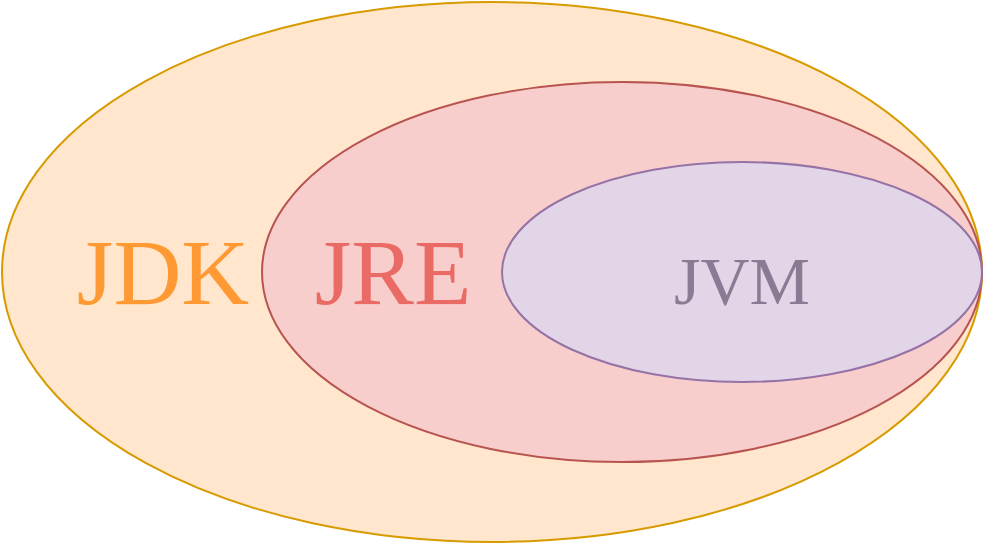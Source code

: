 <mxfile version="20.8.3" type="device"><diagram id="u8Q787Nchjz60KvDH21L" name="第 1 页"><mxGraphModel dx="2554" dy="1583" grid="1" gridSize="10" guides="1" tooltips="1" connect="1" arrows="1" fold="1" page="1" pageScale="1" pageWidth="1600" pageHeight="900" math="0" shadow="0"><root><mxCell id="0"/><mxCell id="1" parent="0"/><mxCell id="a0e9Wtl7c5AvZbdMlmU1-2" value="" style="ellipse;whiteSpace=wrap;html=1;comic=1;fontFamily=Comic Sans MS;fontSize=47;fillColor=#ffe6cc;strokeColor=#d79b00;" vertex="1" parent="1"><mxGeometry x="-10" y="-160" width="490" height="270" as="geometry"/></mxCell><mxCell id="a0e9Wtl7c5AvZbdMlmU1-4" value="" style="ellipse;whiteSpace=wrap;html=1;comic=1;fontFamily=Comic Sans MS;fontSize=47;fillColor=#f8cecc;strokeColor=#b85450;" vertex="1" parent="1"><mxGeometry x="120" y="-120" width="360" height="190" as="geometry"/></mxCell><mxCell id="a0e9Wtl7c5AvZbdMlmU1-5" value="&lt;font color=&quot;#8b7a94&quot; style=&quot;font-size: 34px;&quot;&gt;JVM&lt;/font&gt;" style="ellipse;whiteSpace=wrap;html=1;comic=1;fontFamily=Comic Sans MS;fontSize=47;fillColor=#e1d5e7;strokeColor=#9673a6;fontColor=#C3ABD0;" vertex="1" parent="1"><mxGeometry x="240" y="-80" width="240" height="110" as="geometry"/></mxCell><mxCell id="a0e9Wtl7c5AvZbdMlmU1-6" value="JDK" style="text;html=1;align=center;verticalAlign=middle;resizable=0;points=[];autosize=1;strokeColor=none;fillColor=none;fontSize=47;fontFamily=Comic Sans MS;fontColor=#FF9933;" vertex="1" parent="1"><mxGeometry x="10" y="-60" width="120" height="70" as="geometry"/></mxCell><mxCell id="a0e9Wtl7c5AvZbdMlmU1-7" value="JRE" style="text;html=1;align=center;verticalAlign=middle;resizable=0;points=[];autosize=1;strokeColor=none;fillColor=none;fontSize=47;fontFamily=Comic Sans MS;fontColor=#EA6B66;" vertex="1" parent="1"><mxGeometry x="130" y="-60" width="110" height="70" as="geometry"/></mxCell></root></mxGraphModel></diagram></mxfile>